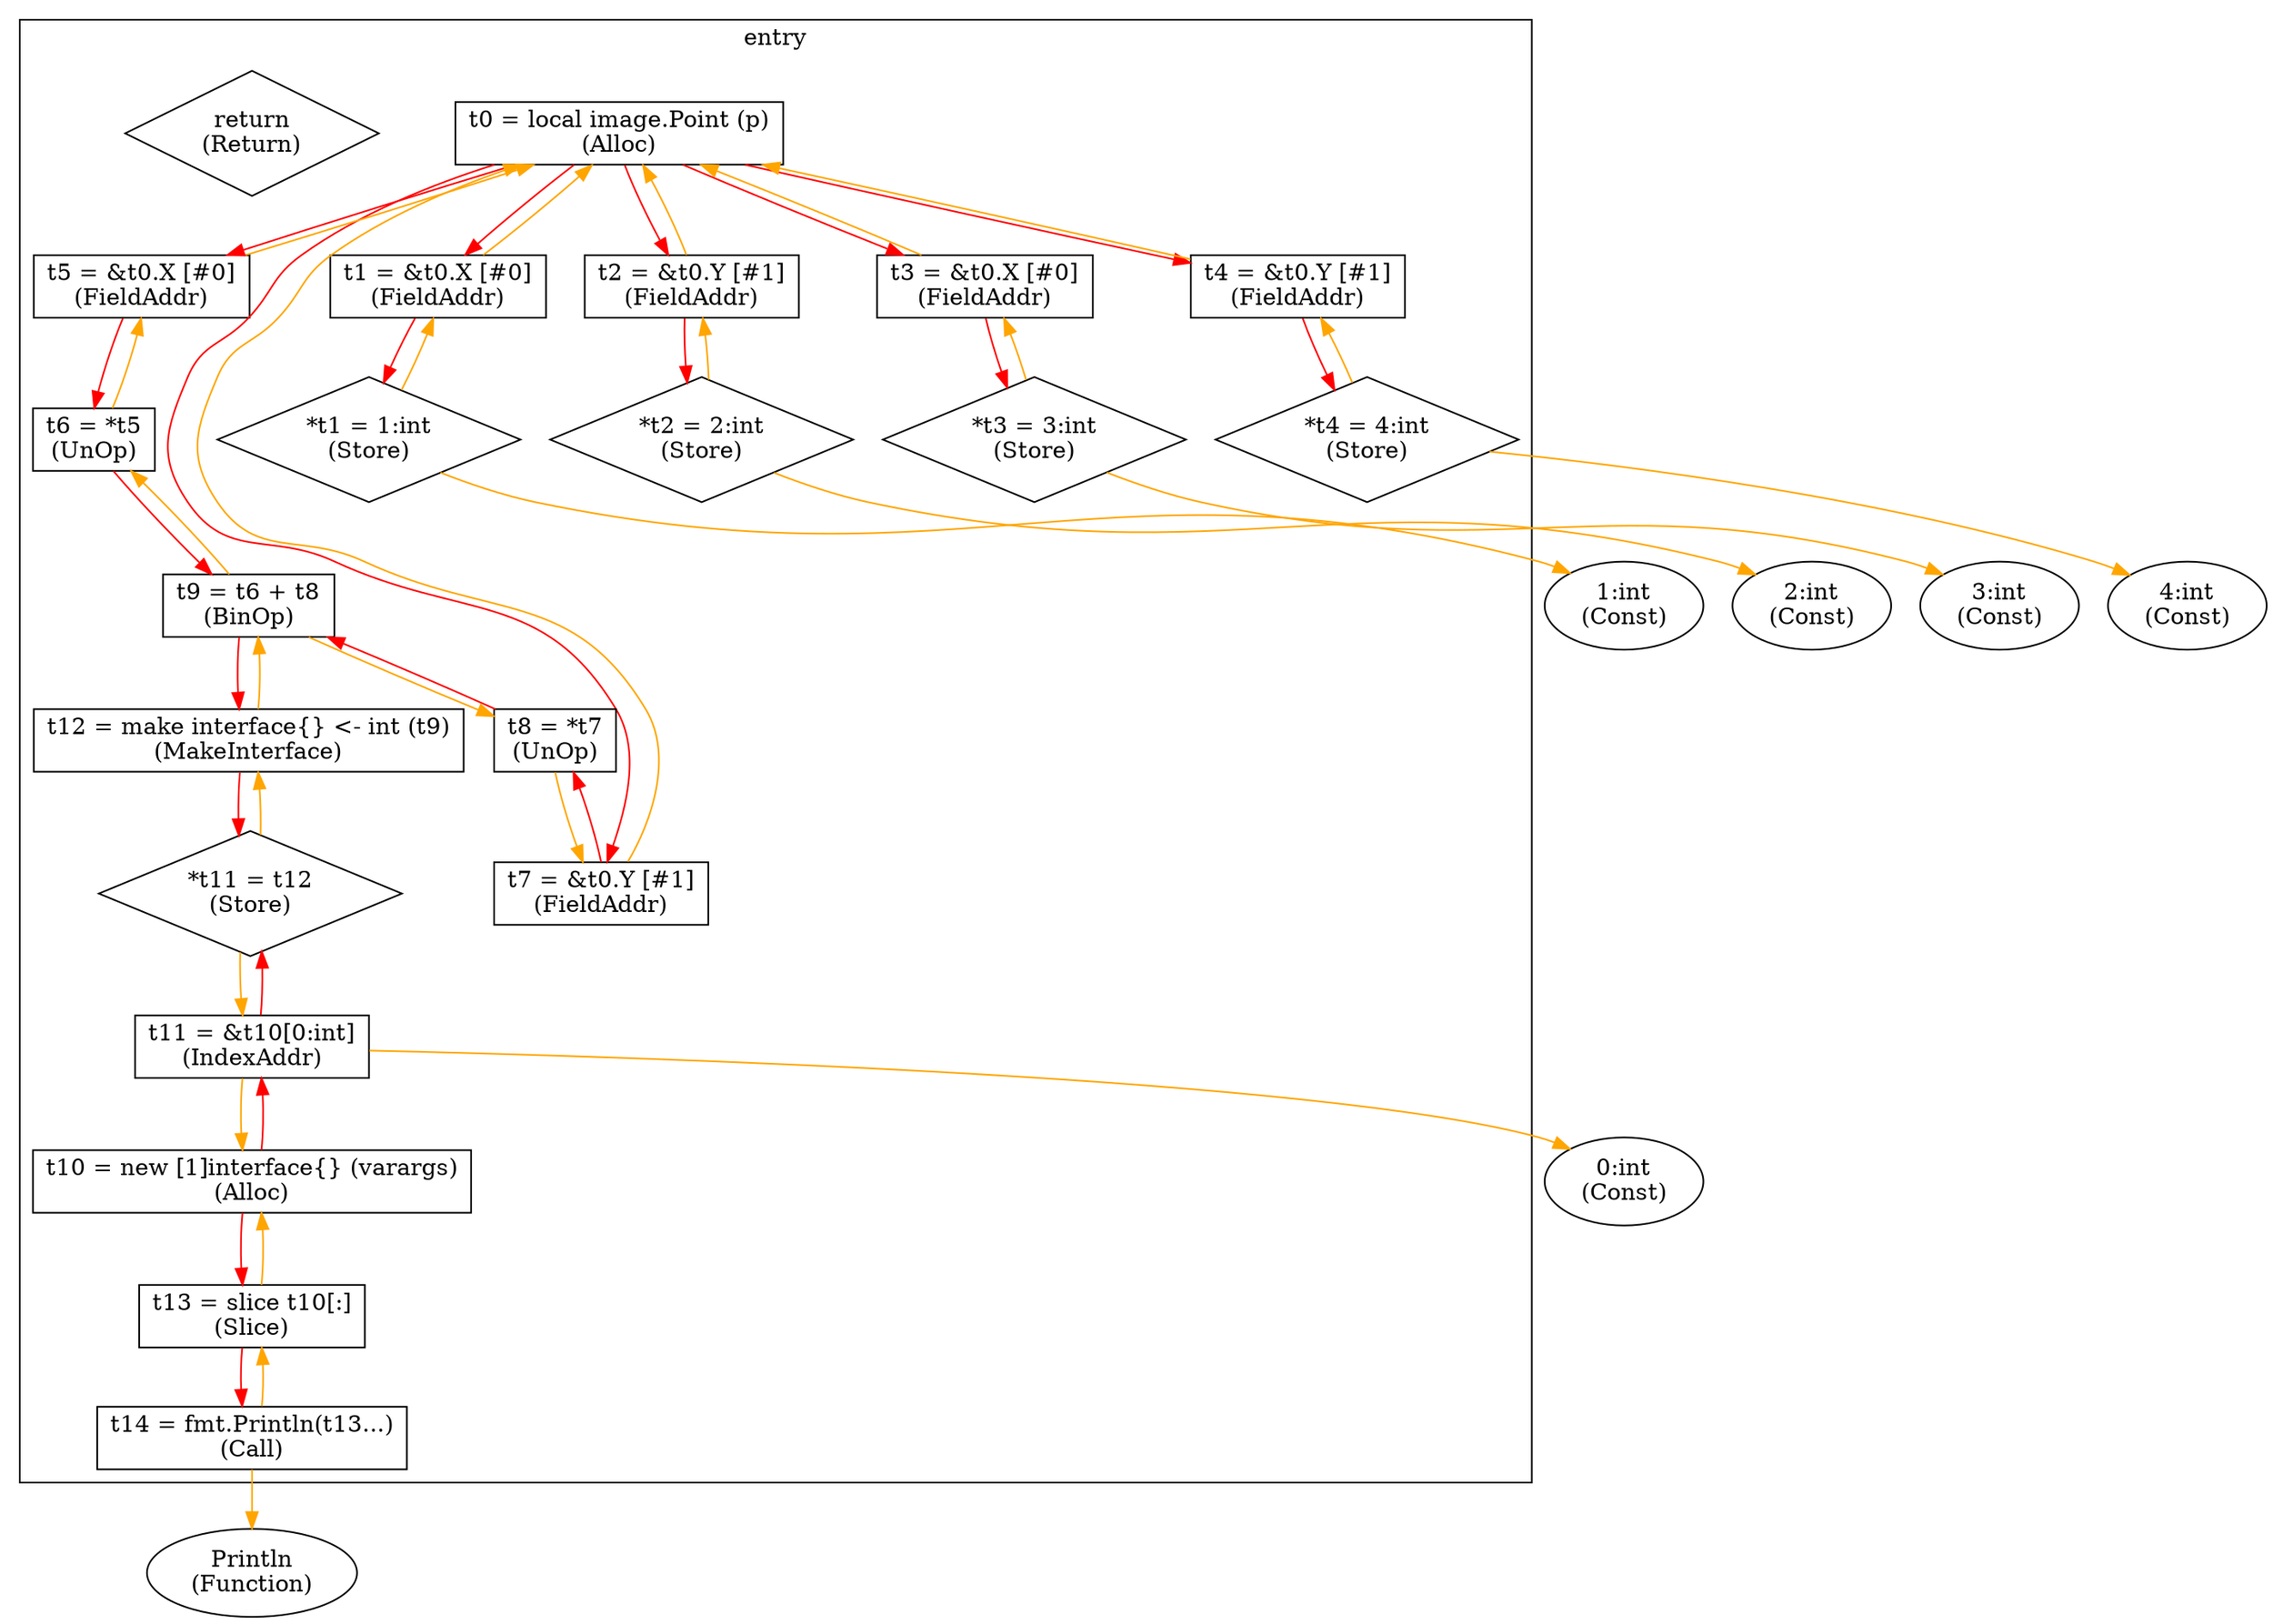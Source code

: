 digraph {
	subgraph cluster_0 {
		color=black;
		label="entry";
		"t0 = local image.Point (p)\n(Alloc)" [shape=rectangle];
		"t1 = &t0.X [#0]\n(FieldAddr)" [shape=rectangle];
		"t2 = &t0.Y [#1]\n(FieldAddr)" [shape=rectangle];
		"*t1 = 1:int\n(Store)" [shape=diamond];
		"*t2 = 2:int\n(Store)" [shape=diamond];
		"t3 = &t0.X [#0]\n(FieldAddr)" [shape=rectangle];
		"*t3 = 3:int\n(Store)" [shape=diamond];
		"t4 = &t0.Y [#1]\n(FieldAddr)" [shape=rectangle];
		"*t4 = 4:int\n(Store)" [shape=diamond];
		"t5 = &t0.X [#0]\n(FieldAddr)" [shape=rectangle];
		"t6 = *t5\n(UnOp)" [shape=rectangle];
		"t7 = &t0.Y [#1]\n(FieldAddr)" [shape=rectangle];
		"t8 = *t7\n(UnOp)" [shape=rectangle];
		"t9 = t6 + t8\n(BinOp)" [shape=rectangle];
		"t10 = new [1]interface{} (varargs)\n(Alloc)" [shape=rectangle];
		"t11 = &t10[0:int]\n(IndexAddr)" [shape=rectangle];
		"t12 = make interface{} <- int (t9)\n(MakeInterface)" [shape=rectangle];
		"*t11 = t12\n(Store)" [shape=diamond];
		"t13 = slice t10[:]\n(Slice)" [shape=rectangle];
		"t14 = fmt.Println(t13...)\n(Call)" [shape=rectangle];
		"return\n(Return)" [shape=diamond];
	}
	"t0 = local image.Point (p)\n(Alloc)" -> "t1 = &t0.X [#0]\n(FieldAddr)" [color=red];
	"t0 = local image.Point (p)\n(Alloc)" -> "t2 = &t0.Y [#1]\n(FieldAddr)" [color=red];
	"t0 = local image.Point (p)\n(Alloc)" -> "t3 = &t0.X [#0]\n(FieldAddr)" [color=red];
	"t0 = local image.Point (p)\n(Alloc)" -> "t4 = &t0.Y [#1]\n(FieldAddr)" [color=red];
	"t0 = local image.Point (p)\n(Alloc)" -> "t5 = &t0.X [#0]\n(FieldAddr)" [color=red];
	"t0 = local image.Point (p)\n(Alloc)" -> "t7 = &t0.Y [#1]\n(FieldAddr)" [color=red];
	"t1 = &t0.X [#0]\n(FieldAddr)" -> "*t1 = 1:int\n(Store)" [color=red];
	"t1 = &t0.X [#0]\n(FieldAddr)" -> "t0 = local image.Point (p)\n(Alloc)" [color=orange];
	"t2 = &t0.Y [#1]\n(FieldAddr)" -> "*t2 = 2:int\n(Store)" [color=red];
	"t2 = &t0.Y [#1]\n(FieldAddr)" -> "t0 = local image.Point (p)\n(Alloc)" [color=orange];
	"*t1 = 1:int\n(Store)" -> "t1 = &t0.X [#0]\n(FieldAddr)" [color=orange];
	"*t1 = 1:int\n(Store)" -> "1:int\n(Const)" [color=orange];
	"*t2 = 2:int\n(Store)" -> "t2 = &t0.Y [#1]\n(FieldAddr)" [color=orange];
	"*t2 = 2:int\n(Store)" -> "2:int\n(Const)" [color=orange];
	"t3 = &t0.X [#0]\n(FieldAddr)" -> "*t3 = 3:int\n(Store)" [color=red];
	"t3 = &t0.X [#0]\n(FieldAddr)" -> "t0 = local image.Point (p)\n(Alloc)" [color=orange];
	"*t3 = 3:int\n(Store)" -> "t3 = &t0.X [#0]\n(FieldAddr)" [color=orange];
	"*t3 = 3:int\n(Store)" -> "3:int\n(Const)" [color=orange];
	"t4 = &t0.Y [#1]\n(FieldAddr)" -> "*t4 = 4:int\n(Store)" [color=red];
	"t4 = &t0.Y [#1]\n(FieldAddr)" -> "t0 = local image.Point (p)\n(Alloc)" [color=orange];
	"*t4 = 4:int\n(Store)" -> "t4 = &t0.Y [#1]\n(FieldAddr)" [color=orange];
	"*t4 = 4:int\n(Store)" -> "4:int\n(Const)" [color=orange];
	"t5 = &t0.X [#0]\n(FieldAddr)" -> "t6 = *t5\n(UnOp)" [color=red];
	"t5 = &t0.X [#0]\n(FieldAddr)" -> "t0 = local image.Point (p)\n(Alloc)" [color=orange];
	"t6 = *t5\n(UnOp)" -> "t9 = t6 + t8\n(BinOp)" [color=red];
	"t6 = *t5\n(UnOp)" -> "t5 = &t0.X [#0]\n(FieldAddr)" [color=orange];
	"t7 = &t0.Y [#1]\n(FieldAddr)" -> "t8 = *t7\n(UnOp)" [color=red];
	"t7 = &t0.Y [#1]\n(FieldAddr)" -> "t0 = local image.Point (p)\n(Alloc)" [color=orange];
	"t8 = *t7\n(UnOp)" -> "t9 = t6 + t8\n(BinOp)" [color=red];
	"t8 = *t7\n(UnOp)" -> "t7 = &t0.Y [#1]\n(FieldAddr)" [color=orange];
	"t9 = t6 + t8\n(BinOp)" -> "t12 = make interface{} <- int (t9)\n(MakeInterface)" [color=red];
	"t9 = t6 + t8\n(BinOp)" -> "t6 = *t5\n(UnOp)" [color=orange];
	"t9 = t6 + t8\n(BinOp)" -> "t8 = *t7\n(UnOp)" [color=orange];
	"t10 = new [1]interface{} (varargs)\n(Alloc)" -> "t11 = &t10[0:int]\n(IndexAddr)" [color=red];
	"t10 = new [1]interface{} (varargs)\n(Alloc)" -> "t13 = slice t10[:]\n(Slice)" [color=red];
	"t11 = &t10[0:int]\n(IndexAddr)" -> "*t11 = t12\n(Store)" [color=red];
	"t11 = &t10[0:int]\n(IndexAddr)" -> "t10 = new [1]interface{} (varargs)\n(Alloc)" [color=orange];
	"t11 = &t10[0:int]\n(IndexAddr)" -> "0:int\n(Const)" [color=orange];
	"t12 = make interface{} <- int (t9)\n(MakeInterface)" -> "*t11 = t12\n(Store)" [color=red];
	"t12 = make interface{} <- int (t9)\n(MakeInterface)" -> "t9 = t6 + t8\n(BinOp)" [color=orange];
	"*t11 = t12\n(Store)" -> "t11 = &t10[0:int]\n(IndexAddr)" [color=orange];
	"*t11 = t12\n(Store)" -> "t12 = make interface{} <- int (t9)\n(MakeInterface)" [color=orange];
	"t13 = slice t10[:]\n(Slice)" -> "t14 = fmt.Println(t13...)\n(Call)" [color=red];
	"t13 = slice t10[:]\n(Slice)" -> "t10 = new [1]interface{} (varargs)\n(Alloc)" [color=orange];
	"t14 = fmt.Println(t13...)\n(Call)" -> "Println\n(Function)" [color=orange];
	"t14 = fmt.Println(t13...)\n(Call)" -> "t13 = slice t10[:]\n(Slice)" [color=orange];
}

